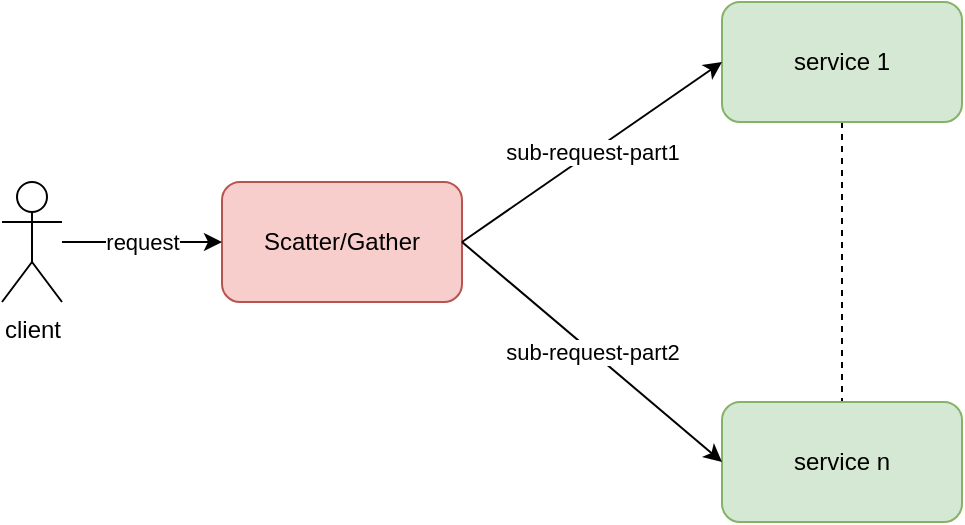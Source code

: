 <mxfile version="13.7.3" type="device"><diagram id="xExou2Qof0DDnWN7iRZf" name="Pagina-1"><mxGraphModel dx="1102" dy="851" grid="1" gridSize="10" guides="1" tooltips="1" connect="1" arrows="1" fold="1" page="1" pageScale="1" pageWidth="827" pageHeight="1169" math="0" shadow="0"><root><mxCell id="0"/><mxCell id="1" parent="0"/><mxCell id="0OGLCGp9v0zLVXmdjQwk-3" value="Scatter/Gather" style="rounded=1;whiteSpace=wrap;html=1;fillColor=#f8cecc;strokeColor=#b85450;sketch=0;glass=0;shadow=0;" parent="1" vertex="1"><mxGeometry x="160" y="410" width="120" height="60" as="geometry"/></mxCell><mxCell id="McVaLIQnZG3VOwt3WPAq-3" value="request" style="edgeStyle=orthogonalEdgeStyle;rounded=0;orthogonalLoop=1;jettySize=auto;html=1;" parent="1" source="McVaLIQnZG3VOwt3WPAq-2" target="0OGLCGp9v0zLVXmdjQwk-3" edge="1"><mxGeometry relative="1" as="geometry"/></mxCell><mxCell id="McVaLIQnZG3VOwt3WPAq-2" value="client" style="shape=umlActor;verticalLabelPosition=bottom;verticalAlign=top;html=1;outlineConnect=0;" parent="1" vertex="1"><mxGeometry x="50" y="410" width="30" height="60" as="geometry"/></mxCell><mxCell id="McVaLIQnZG3VOwt3WPAq-6" style="edgeStyle=orthogonalEdgeStyle;rounded=0;orthogonalLoop=1;jettySize=auto;html=1;dashed=1;endArrow=none;endFill=0;" parent="1" source="McVaLIQnZG3VOwt3WPAq-4" target="McVaLIQnZG3VOwt3WPAq-5" edge="1"><mxGeometry relative="1" as="geometry"/></mxCell><mxCell id="McVaLIQnZG3VOwt3WPAq-4" value="service 1" style="rounded=1;whiteSpace=wrap;html=1;fillColor=#d5e8d4;strokeColor=#82b366;sketch=0;shadow=0;align=center;" parent="1" vertex="1"><mxGeometry x="410" y="320" width="120" height="60" as="geometry"/></mxCell><mxCell id="McVaLIQnZG3VOwt3WPAq-5" value="service n" style="rounded=1;whiteSpace=wrap;html=1;fillColor=#d5e8d4;strokeColor=#82b366;sketch=0;shadow=0;align=center;" parent="1" vertex="1"><mxGeometry x="410" y="520" width="120" height="60" as="geometry"/></mxCell><mxCell id="McVaLIQnZG3VOwt3WPAq-9" value="sub-request-part1" style="endArrow=classic;html=1;shadow=0;exitX=1;exitY=0.5;exitDx=0;exitDy=0;entryX=0;entryY=0.5;entryDx=0;entryDy=0;" parent="1" source="0OGLCGp9v0zLVXmdjQwk-3" target="McVaLIQnZG3VOwt3WPAq-4" edge="1"><mxGeometry width="50" height="50" relative="1" as="geometry"><mxPoint x="390" y="470" as="sourcePoint"/><mxPoint x="440" y="420" as="targetPoint"/></mxGeometry></mxCell><mxCell id="McVaLIQnZG3VOwt3WPAq-10" value="sub-request-part2" style="endArrow=classic;html=1;shadow=0;entryX=0;entryY=0.5;entryDx=0;entryDy=0;" parent="1" target="McVaLIQnZG3VOwt3WPAq-5" edge="1"><mxGeometry width="50" height="50" relative="1" as="geometry"><mxPoint x="280" y="440" as="sourcePoint"/><mxPoint x="370" y="360" as="targetPoint"/></mxGeometry></mxCell></root></mxGraphModel></diagram></mxfile>